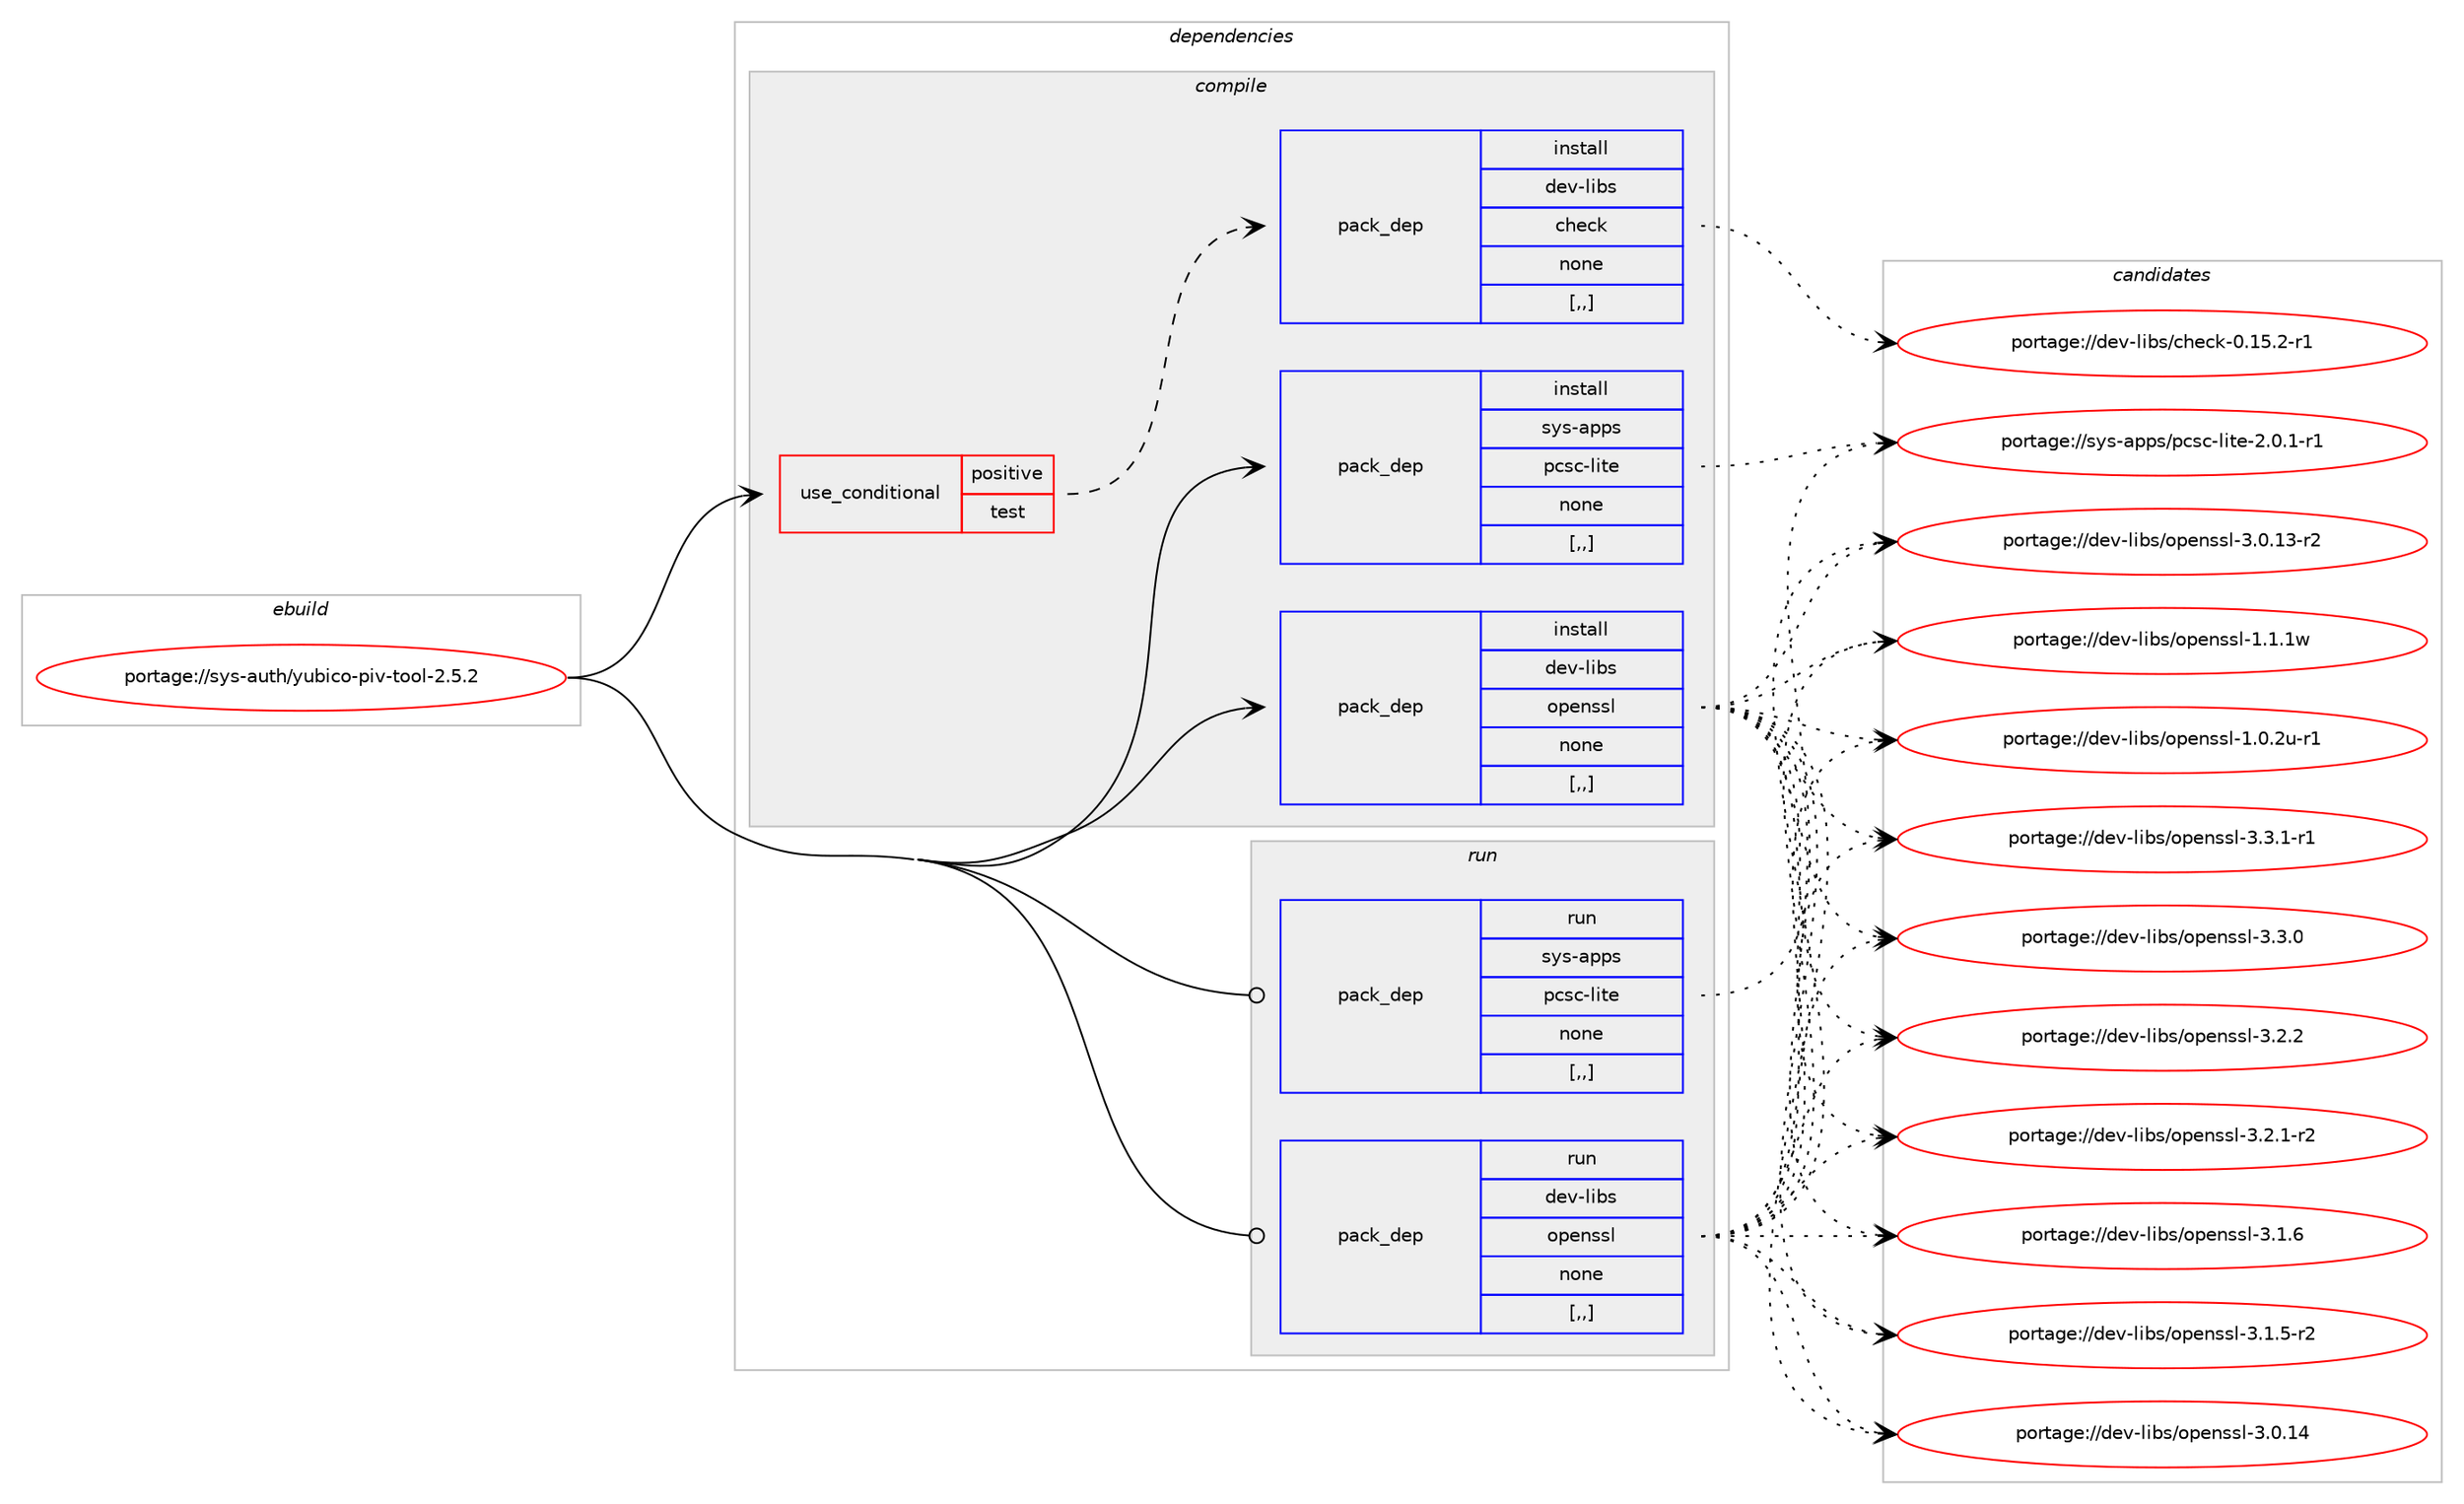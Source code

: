 digraph prolog {

# *************
# Graph options
# *************

newrank=true;
concentrate=true;
compound=true;
graph [rankdir=LR,fontname=Helvetica,fontsize=10,ranksep=1.5];#, ranksep=2.5, nodesep=0.2];
edge  [arrowhead=vee];
node  [fontname=Helvetica,fontsize=10];

# **********
# The ebuild
# **********

subgraph cluster_leftcol {
color=gray;
label=<<i>ebuild</i>>;
id [label="portage://sys-auth/yubico-piv-tool-2.5.2", color=red, width=4, href="../sys-auth/yubico-piv-tool-2.5.2.svg"];
}

# ****************
# The dependencies
# ****************

subgraph cluster_midcol {
color=gray;
label=<<i>dependencies</i>>;
subgraph cluster_compile {
fillcolor="#eeeeee";
style=filled;
label=<<i>compile</i>>;
subgraph cond113415 {
dependency427610 [label=<<TABLE BORDER="0" CELLBORDER="1" CELLSPACING="0" CELLPADDING="4"><TR><TD ROWSPAN="3" CELLPADDING="10">use_conditional</TD></TR><TR><TD>positive</TD></TR><TR><TD>test</TD></TR></TABLE>>, shape=none, color=red];
subgraph pack311259 {
dependency427611 [label=<<TABLE BORDER="0" CELLBORDER="1" CELLSPACING="0" CELLPADDING="4" WIDTH="220"><TR><TD ROWSPAN="6" CELLPADDING="30">pack_dep</TD></TR><TR><TD WIDTH="110">install</TD></TR><TR><TD>dev-libs</TD></TR><TR><TD>check</TD></TR><TR><TD>none</TD></TR><TR><TD>[,,]</TD></TR></TABLE>>, shape=none, color=blue];
}
dependency427610:e -> dependency427611:w [weight=20,style="dashed",arrowhead="vee"];
}
id:e -> dependency427610:w [weight=20,style="solid",arrowhead="vee"];
subgraph pack311260 {
dependency427612 [label=<<TABLE BORDER="0" CELLBORDER="1" CELLSPACING="0" CELLPADDING="4" WIDTH="220"><TR><TD ROWSPAN="6" CELLPADDING="30">pack_dep</TD></TR><TR><TD WIDTH="110">install</TD></TR><TR><TD>dev-libs</TD></TR><TR><TD>openssl</TD></TR><TR><TD>none</TD></TR><TR><TD>[,,]</TD></TR></TABLE>>, shape=none, color=blue];
}
id:e -> dependency427612:w [weight=20,style="solid",arrowhead="vee"];
subgraph pack311261 {
dependency427613 [label=<<TABLE BORDER="0" CELLBORDER="1" CELLSPACING="0" CELLPADDING="4" WIDTH="220"><TR><TD ROWSPAN="6" CELLPADDING="30">pack_dep</TD></TR><TR><TD WIDTH="110">install</TD></TR><TR><TD>sys-apps</TD></TR><TR><TD>pcsc-lite</TD></TR><TR><TD>none</TD></TR><TR><TD>[,,]</TD></TR></TABLE>>, shape=none, color=blue];
}
id:e -> dependency427613:w [weight=20,style="solid",arrowhead="vee"];
}
subgraph cluster_compileandrun {
fillcolor="#eeeeee";
style=filled;
label=<<i>compile and run</i>>;
}
subgraph cluster_run {
fillcolor="#eeeeee";
style=filled;
label=<<i>run</i>>;
subgraph pack311262 {
dependency427614 [label=<<TABLE BORDER="0" CELLBORDER="1" CELLSPACING="0" CELLPADDING="4" WIDTH="220"><TR><TD ROWSPAN="6" CELLPADDING="30">pack_dep</TD></TR><TR><TD WIDTH="110">run</TD></TR><TR><TD>dev-libs</TD></TR><TR><TD>openssl</TD></TR><TR><TD>none</TD></TR><TR><TD>[,,]</TD></TR></TABLE>>, shape=none, color=blue];
}
id:e -> dependency427614:w [weight=20,style="solid",arrowhead="odot"];
subgraph pack311263 {
dependency427615 [label=<<TABLE BORDER="0" CELLBORDER="1" CELLSPACING="0" CELLPADDING="4" WIDTH="220"><TR><TD ROWSPAN="6" CELLPADDING="30">pack_dep</TD></TR><TR><TD WIDTH="110">run</TD></TR><TR><TD>sys-apps</TD></TR><TR><TD>pcsc-lite</TD></TR><TR><TD>none</TD></TR><TR><TD>[,,]</TD></TR></TABLE>>, shape=none, color=blue];
}
id:e -> dependency427615:w [weight=20,style="solid",arrowhead="odot"];
}
}

# **************
# The candidates
# **************

subgraph cluster_choices {
rank=same;
color=gray;
label=<<i>candidates</i>>;

subgraph choice311259 {
color=black;
nodesep=1;
choice1001011184510810598115479910410199107454846495346504511449 [label="portage://dev-libs/check-0.15.2-r1", color=red, width=4,href="../dev-libs/check-0.15.2-r1.svg"];
dependency427611:e -> choice1001011184510810598115479910410199107454846495346504511449:w [style=dotted,weight="100"];
}
subgraph choice311260 {
color=black;
nodesep=1;
choice1001011184510810598115471111121011101151151084551465146494511449 [label="portage://dev-libs/openssl-3.3.1-r1", color=red, width=4,href="../dev-libs/openssl-3.3.1-r1.svg"];
choice100101118451081059811547111112101110115115108455146514648 [label="portage://dev-libs/openssl-3.3.0", color=red, width=4,href="../dev-libs/openssl-3.3.0.svg"];
choice100101118451081059811547111112101110115115108455146504650 [label="portage://dev-libs/openssl-3.2.2", color=red, width=4,href="../dev-libs/openssl-3.2.2.svg"];
choice1001011184510810598115471111121011101151151084551465046494511450 [label="portage://dev-libs/openssl-3.2.1-r2", color=red, width=4,href="../dev-libs/openssl-3.2.1-r2.svg"];
choice100101118451081059811547111112101110115115108455146494654 [label="portage://dev-libs/openssl-3.1.6", color=red, width=4,href="../dev-libs/openssl-3.1.6.svg"];
choice1001011184510810598115471111121011101151151084551464946534511450 [label="portage://dev-libs/openssl-3.1.5-r2", color=red, width=4,href="../dev-libs/openssl-3.1.5-r2.svg"];
choice10010111845108105981154711111210111011511510845514648464952 [label="portage://dev-libs/openssl-3.0.14", color=red, width=4,href="../dev-libs/openssl-3.0.14.svg"];
choice100101118451081059811547111112101110115115108455146484649514511450 [label="portage://dev-libs/openssl-3.0.13-r2", color=red, width=4,href="../dev-libs/openssl-3.0.13-r2.svg"];
choice100101118451081059811547111112101110115115108454946494649119 [label="portage://dev-libs/openssl-1.1.1w", color=red, width=4,href="../dev-libs/openssl-1.1.1w.svg"];
choice1001011184510810598115471111121011101151151084549464846501174511449 [label="portage://dev-libs/openssl-1.0.2u-r1", color=red, width=4,href="../dev-libs/openssl-1.0.2u-r1.svg"];
dependency427612:e -> choice1001011184510810598115471111121011101151151084551465146494511449:w [style=dotted,weight="100"];
dependency427612:e -> choice100101118451081059811547111112101110115115108455146514648:w [style=dotted,weight="100"];
dependency427612:e -> choice100101118451081059811547111112101110115115108455146504650:w [style=dotted,weight="100"];
dependency427612:e -> choice1001011184510810598115471111121011101151151084551465046494511450:w [style=dotted,weight="100"];
dependency427612:e -> choice100101118451081059811547111112101110115115108455146494654:w [style=dotted,weight="100"];
dependency427612:e -> choice1001011184510810598115471111121011101151151084551464946534511450:w [style=dotted,weight="100"];
dependency427612:e -> choice10010111845108105981154711111210111011511510845514648464952:w [style=dotted,weight="100"];
dependency427612:e -> choice100101118451081059811547111112101110115115108455146484649514511450:w [style=dotted,weight="100"];
dependency427612:e -> choice100101118451081059811547111112101110115115108454946494649119:w [style=dotted,weight="100"];
dependency427612:e -> choice1001011184510810598115471111121011101151151084549464846501174511449:w [style=dotted,weight="100"];
}
subgraph choice311261 {
color=black;
nodesep=1;
choice1151211154597112112115471129911599451081051161014550464846494511449 [label="portage://sys-apps/pcsc-lite-2.0.1-r1", color=red, width=4,href="../sys-apps/pcsc-lite-2.0.1-r1.svg"];
dependency427613:e -> choice1151211154597112112115471129911599451081051161014550464846494511449:w [style=dotted,weight="100"];
}
subgraph choice311262 {
color=black;
nodesep=1;
choice1001011184510810598115471111121011101151151084551465146494511449 [label="portage://dev-libs/openssl-3.3.1-r1", color=red, width=4,href="../dev-libs/openssl-3.3.1-r1.svg"];
choice100101118451081059811547111112101110115115108455146514648 [label="portage://dev-libs/openssl-3.3.0", color=red, width=4,href="../dev-libs/openssl-3.3.0.svg"];
choice100101118451081059811547111112101110115115108455146504650 [label="portage://dev-libs/openssl-3.2.2", color=red, width=4,href="../dev-libs/openssl-3.2.2.svg"];
choice1001011184510810598115471111121011101151151084551465046494511450 [label="portage://dev-libs/openssl-3.2.1-r2", color=red, width=4,href="../dev-libs/openssl-3.2.1-r2.svg"];
choice100101118451081059811547111112101110115115108455146494654 [label="portage://dev-libs/openssl-3.1.6", color=red, width=4,href="../dev-libs/openssl-3.1.6.svg"];
choice1001011184510810598115471111121011101151151084551464946534511450 [label="portage://dev-libs/openssl-3.1.5-r2", color=red, width=4,href="../dev-libs/openssl-3.1.5-r2.svg"];
choice10010111845108105981154711111210111011511510845514648464952 [label="portage://dev-libs/openssl-3.0.14", color=red, width=4,href="../dev-libs/openssl-3.0.14.svg"];
choice100101118451081059811547111112101110115115108455146484649514511450 [label="portage://dev-libs/openssl-3.0.13-r2", color=red, width=4,href="../dev-libs/openssl-3.0.13-r2.svg"];
choice100101118451081059811547111112101110115115108454946494649119 [label="portage://dev-libs/openssl-1.1.1w", color=red, width=4,href="../dev-libs/openssl-1.1.1w.svg"];
choice1001011184510810598115471111121011101151151084549464846501174511449 [label="portage://dev-libs/openssl-1.0.2u-r1", color=red, width=4,href="../dev-libs/openssl-1.0.2u-r1.svg"];
dependency427614:e -> choice1001011184510810598115471111121011101151151084551465146494511449:w [style=dotted,weight="100"];
dependency427614:e -> choice100101118451081059811547111112101110115115108455146514648:w [style=dotted,weight="100"];
dependency427614:e -> choice100101118451081059811547111112101110115115108455146504650:w [style=dotted,weight="100"];
dependency427614:e -> choice1001011184510810598115471111121011101151151084551465046494511450:w [style=dotted,weight="100"];
dependency427614:e -> choice100101118451081059811547111112101110115115108455146494654:w [style=dotted,weight="100"];
dependency427614:e -> choice1001011184510810598115471111121011101151151084551464946534511450:w [style=dotted,weight="100"];
dependency427614:e -> choice10010111845108105981154711111210111011511510845514648464952:w [style=dotted,weight="100"];
dependency427614:e -> choice100101118451081059811547111112101110115115108455146484649514511450:w [style=dotted,weight="100"];
dependency427614:e -> choice100101118451081059811547111112101110115115108454946494649119:w [style=dotted,weight="100"];
dependency427614:e -> choice1001011184510810598115471111121011101151151084549464846501174511449:w [style=dotted,weight="100"];
}
subgraph choice311263 {
color=black;
nodesep=1;
choice1151211154597112112115471129911599451081051161014550464846494511449 [label="portage://sys-apps/pcsc-lite-2.0.1-r1", color=red, width=4,href="../sys-apps/pcsc-lite-2.0.1-r1.svg"];
dependency427615:e -> choice1151211154597112112115471129911599451081051161014550464846494511449:w [style=dotted,weight="100"];
}
}

}

